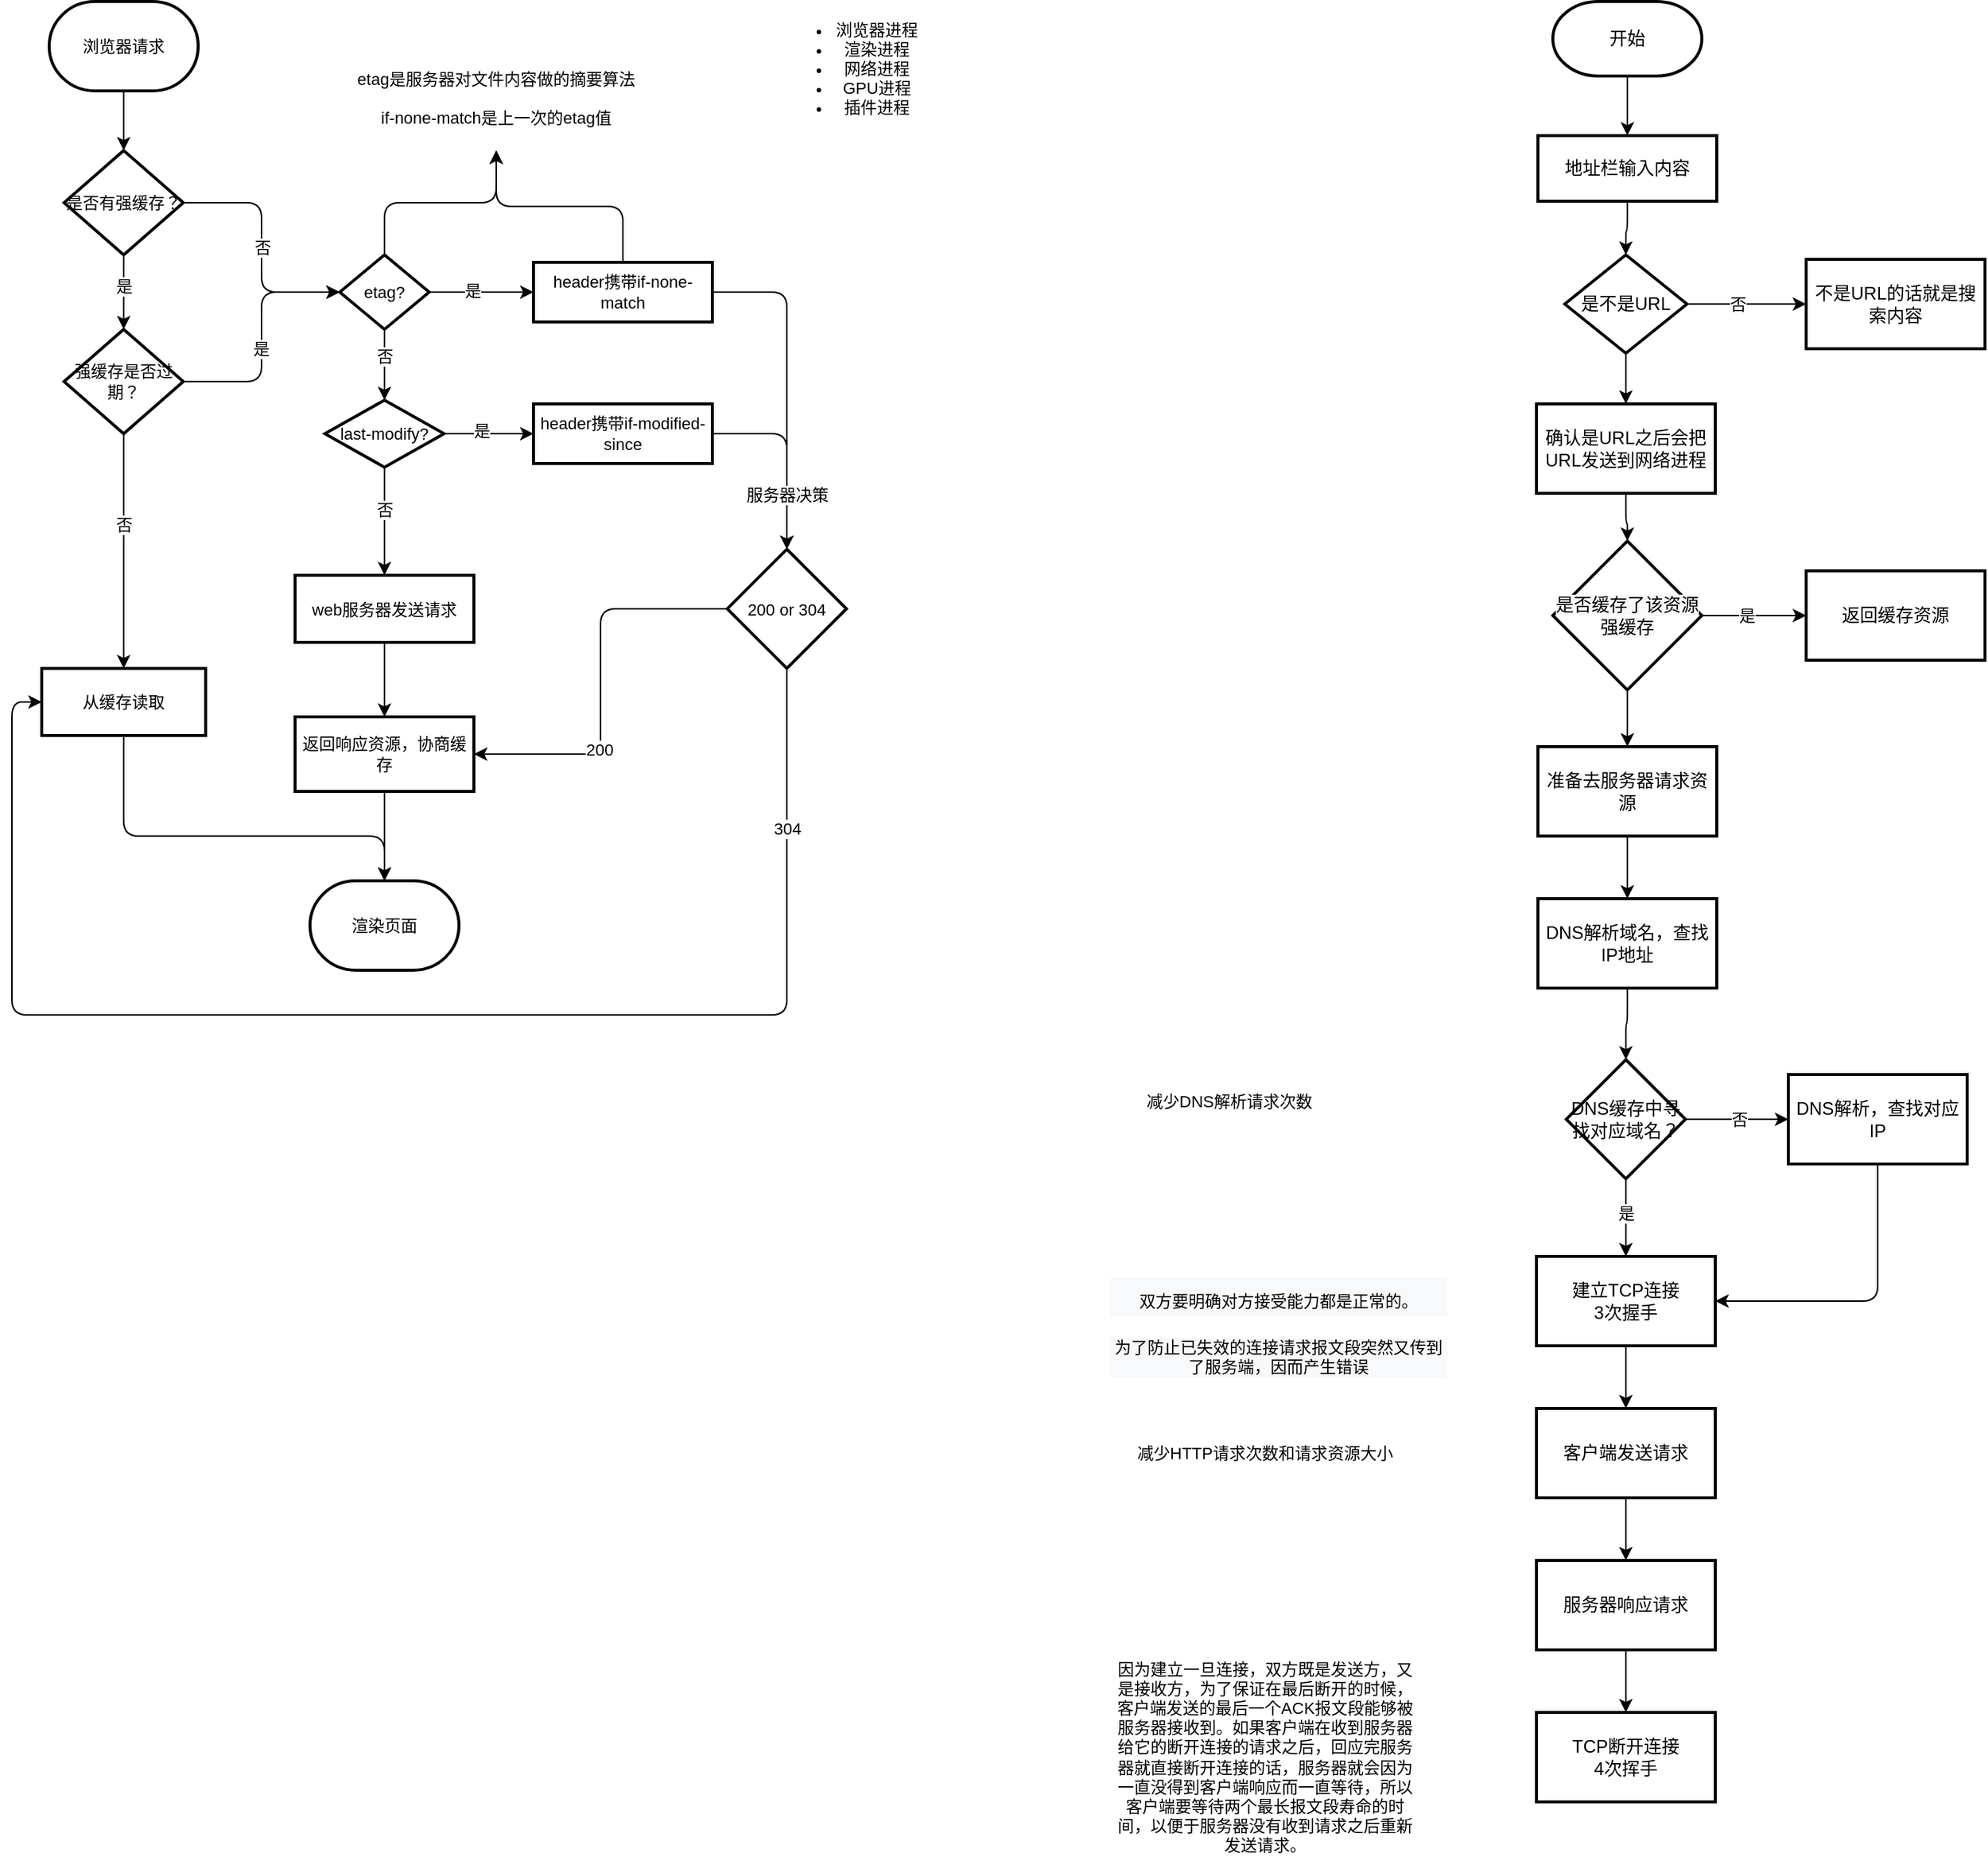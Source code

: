 <mxfile version="14.4.6" type="github">
  <diagram id="C5RBs43oDa-KdzZeNtuy" name="Page-1">
    <mxGraphModel dx="1650" dy="540" grid="1" gridSize="6" guides="1" tooltips="1" connect="1" arrows="1" fold="1" page="1" pageScale="1" pageWidth="827" pageHeight="1169" background="none" math="0" shadow="0">
      <root>
        <mxCell id="WIyWlLk6GJQsqaUBKTNV-0" />
        <mxCell id="WIyWlLk6GJQsqaUBKTNV-1" parent="WIyWlLk6GJQsqaUBKTNV-0" />
        <mxCell id="AT0RoLJ10cqplEt6n9_Q-3" value="" style="edgeStyle=orthogonalEdgeStyle;rounded=0;orthogonalLoop=1;jettySize=auto;html=1;" edge="1" parent="WIyWlLk6GJQsqaUBKTNV-1" source="AT0RoLJ10cqplEt6n9_Q-1" target="AT0RoLJ10cqplEt6n9_Q-2">
          <mxGeometry relative="1" as="geometry" />
        </mxCell>
        <mxCell id="AT0RoLJ10cqplEt6n9_Q-1" value="开始" style="strokeWidth=2;html=1;shape=mxgraph.flowchart.terminator;whiteSpace=wrap;" vertex="1" parent="WIyWlLk6GJQsqaUBKTNV-1">
          <mxGeometry x="364" y="10" width="100" height="50" as="geometry" />
        </mxCell>
        <mxCell id="AT0RoLJ10cqplEt6n9_Q-5" value="" style="edgeStyle=orthogonalEdgeStyle;rounded=1;orthogonalLoop=1;jettySize=auto;html=1;" edge="1" parent="WIyWlLk6GJQsqaUBKTNV-1" source="AT0RoLJ10cqplEt6n9_Q-2" target="AT0RoLJ10cqplEt6n9_Q-4">
          <mxGeometry relative="1" as="geometry" />
        </mxCell>
        <mxCell id="AT0RoLJ10cqplEt6n9_Q-2" value="地址栏输入内容" style="whiteSpace=wrap;html=1;strokeWidth=2;" vertex="1" parent="WIyWlLk6GJQsqaUBKTNV-1">
          <mxGeometry x="354" y="100" width="120" height="44" as="geometry" />
        </mxCell>
        <mxCell id="AT0RoLJ10cqplEt6n9_Q-7" value="" style="edgeStyle=orthogonalEdgeStyle;rounded=0;orthogonalLoop=1;jettySize=auto;html=1;" edge="1" parent="WIyWlLk6GJQsqaUBKTNV-1" source="AT0RoLJ10cqplEt6n9_Q-4" target="AT0RoLJ10cqplEt6n9_Q-6">
          <mxGeometry relative="1" as="geometry" />
        </mxCell>
        <mxCell id="AT0RoLJ10cqplEt6n9_Q-8" value="否" style="edgeLabel;html=1;align=center;verticalAlign=middle;resizable=0;points=[];fontSize=11;horizontal=1;" vertex="1" connectable="0" parent="AT0RoLJ10cqplEt6n9_Q-7">
          <mxGeometry x="-0.1" y="-2" relative="1" as="geometry">
            <mxPoint x="-2" y="-2" as="offset" />
          </mxGeometry>
        </mxCell>
        <mxCell id="AT0RoLJ10cqplEt6n9_Q-10" value="" style="edgeStyle=orthogonalEdgeStyle;rounded=0;orthogonalLoop=1;jettySize=auto;html=1;" edge="1" parent="WIyWlLk6GJQsqaUBKTNV-1" source="AT0RoLJ10cqplEt6n9_Q-4" target="AT0RoLJ10cqplEt6n9_Q-9">
          <mxGeometry relative="1" as="geometry" />
        </mxCell>
        <mxCell id="AT0RoLJ10cqplEt6n9_Q-4" value="是不是URL" style="rhombus;whiteSpace=wrap;html=1;strokeWidth=2;" vertex="1" parent="WIyWlLk6GJQsqaUBKTNV-1">
          <mxGeometry x="372" y="180" width="82" height="66" as="geometry" />
        </mxCell>
        <mxCell id="AT0RoLJ10cqplEt6n9_Q-6" value="不是URL的话就是搜索内容" style="whiteSpace=wrap;html=1;strokeWidth=2;" vertex="1" parent="WIyWlLk6GJQsqaUBKTNV-1">
          <mxGeometry x="534" y="183" width="120" height="60" as="geometry" />
        </mxCell>
        <mxCell id="AT0RoLJ10cqplEt6n9_Q-19" value="" style="edgeStyle=orthogonalEdgeStyle;rounded=1;orthogonalLoop=1;jettySize=auto;html=1;fontSize=11;" edge="1" parent="WIyWlLk6GJQsqaUBKTNV-1" source="AT0RoLJ10cqplEt6n9_Q-9" target="AT0RoLJ10cqplEt6n9_Q-18">
          <mxGeometry relative="1" as="geometry" />
        </mxCell>
        <mxCell id="AT0RoLJ10cqplEt6n9_Q-9" value="确认是URL之后会把URL发送到网络进程" style="whiteSpace=wrap;html=1;strokeWidth=2;" vertex="1" parent="WIyWlLk6GJQsqaUBKTNV-1">
          <mxGeometry x="353" y="280" width="120" height="60" as="geometry" />
        </mxCell>
        <mxCell id="AT0RoLJ10cqplEt6n9_Q-11" value="&lt;ul&gt;&lt;li&gt;浏览器进程&lt;/li&gt;&lt;li&gt;渲染进程&lt;/li&gt;&lt;li&gt;网络进程&lt;/li&gt;&lt;li&gt;GPU进程&lt;/li&gt;&lt;li&gt;插件进程&lt;/li&gt;&lt;/ul&gt;" style="text;html=1;align=center;verticalAlign=middle;resizable=0;points=[];autosize=1;fontSize=11;" vertex="1" parent="WIyWlLk6GJQsqaUBKTNV-1">
          <mxGeometry x="-170" y="10" width="120" height="90" as="geometry" />
        </mxCell>
        <mxCell id="AT0RoLJ10cqplEt6n9_Q-79" value="" style="edgeStyle=orthogonalEdgeStyle;rounded=1;orthogonalLoop=1;jettySize=auto;html=1;fontSize=11;" edge="1" parent="WIyWlLk6GJQsqaUBKTNV-1" source="AT0RoLJ10cqplEt6n9_Q-18" target="AT0RoLJ10cqplEt6n9_Q-78">
          <mxGeometry relative="1" as="geometry" />
        </mxCell>
        <mxCell id="AT0RoLJ10cqplEt6n9_Q-80" value="是" style="edgeLabel;html=1;align=center;verticalAlign=middle;resizable=0;points=[];fontSize=11;" vertex="1" connectable="0" parent="AT0RoLJ10cqplEt6n9_Q-79">
          <mxGeometry x="-0.158" relative="1" as="geometry">
            <mxPoint as="offset" />
          </mxGeometry>
        </mxCell>
        <mxCell id="AT0RoLJ10cqplEt6n9_Q-84" value="" style="edgeStyle=orthogonalEdgeStyle;rounded=1;orthogonalLoop=1;jettySize=auto;html=1;fontSize=11;" edge="1" parent="WIyWlLk6GJQsqaUBKTNV-1" source="AT0RoLJ10cqplEt6n9_Q-18" target="AT0RoLJ10cqplEt6n9_Q-83">
          <mxGeometry relative="1" as="geometry" />
        </mxCell>
        <mxCell id="AT0RoLJ10cqplEt6n9_Q-18" value="&lt;span style=&quot;color: rgb(0 , 0 , 0) ; font-family: &amp;#34;helvetica&amp;#34; ; font-size: 12px ; font-style: normal ; font-weight: 400 ; letter-spacing: normal ; text-align: center ; text-indent: 0px ; text-transform: none ; word-spacing: 0px ; background-color: rgb(248 , 249 , 250) ; display: inline ; float: none&quot;&gt;是否缓存了该资源&lt;br&gt;强缓存&lt;br&gt;&lt;/span&gt;" style="rhombus;whiteSpace=wrap;html=1;strokeWidth=2;aspect=fixed;" vertex="1" parent="WIyWlLk6GJQsqaUBKTNV-1">
          <mxGeometry x="364" y="372" width="100" height="100" as="geometry" />
        </mxCell>
        <mxCell id="AT0RoLJ10cqplEt6n9_Q-22" value="" style="edgeStyle=orthogonalEdgeStyle;rounded=1;orthogonalLoop=1;jettySize=auto;html=1;fontSize=11;" edge="1" parent="WIyWlLk6GJQsqaUBKTNV-1" source="AT0RoLJ10cqplEt6n9_Q-20" target="AT0RoLJ10cqplEt6n9_Q-21">
          <mxGeometry relative="1" as="geometry" />
        </mxCell>
        <mxCell id="AT0RoLJ10cqplEt6n9_Q-20" value="浏览器请求" style="strokeWidth=2;html=1;shape=mxgraph.flowchart.terminator;whiteSpace=wrap;fontSize=11;align=center;" vertex="1" parent="WIyWlLk6GJQsqaUBKTNV-1">
          <mxGeometry x="-645" y="10" width="100" height="60" as="geometry" />
        </mxCell>
        <mxCell id="AT0RoLJ10cqplEt6n9_Q-24" value="" style="edgeStyle=orthogonalEdgeStyle;rounded=1;orthogonalLoop=1;jettySize=auto;html=1;fontSize=11;" edge="1" parent="WIyWlLk6GJQsqaUBKTNV-1" source="AT0RoLJ10cqplEt6n9_Q-21" target="AT0RoLJ10cqplEt6n9_Q-23">
          <mxGeometry relative="1" as="geometry" />
        </mxCell>
        <mxCell id="AT0RoLJ10cqplEt6n9_Q-25" value="是" style="edgeLabel;html=1;align=center;verticalAlign=middle;resizable=0;points=[];fontSize=11;" vertex="1" connectable="0" parent="AT0RoLJ10cqplEt6n9_Q-24">
          <mxGeometry x="0.13" y="3" relative="1" as="geometry">
            <mxPoint x="-3" y="-7" as="offset" />
          </mxGeometry>
        </mxCell>
        <mxCell id="AT0RoLJ10cqplEt6n9_Q-29" value="否" style="edgeStyle=orthogonalEdgeStyle;rounded=1;orthogonalLoop=1;jettySize=auto;html=1;fontSize=11;" edge="1" parent="WIyWlLk6GJQsqaUBKTNV-1" source="AT0RoLJ10cqplEt6n9_Q-21" target="AT0RoLJ10cqplEt6n9_Q-28">
          <mxGeometry relative="1" as="geometry" />
        </mxCell>
        <mxCell id="AT0RoLJ10cqplEt6n9_Q-21" value="是否有强缓存？" style="rhombus;whiteSpace=wrap;html=1;fontSize=11;strokeWidth=2;" vertex="1" parent="WIyWlLk6GJQsqaUBKTNV-1">
          <mxGeometry x="-635" y="110" width="80" height="70" as="geometry" />
        </mxCell>
        <mxCell id="AT0RoLJ10cqplEt6n9_Q-32" style="edgeStyle=orthogonalEdgeStyle;rounded=1;orthogonalLoop=1;jettySize=auto;html=1;exitX=1;exitY=0.5;exitDx=0;exitDy=0;entryX=0;entryY=0.5;entryDx=0;entryDy=0;fontSize=11;" edge="1" parent="WIyWlLk6GJQsqaUBKTNV-1" source="AT0RoLJ10cqplEt6n9_Q-23" target="AT0RoLJ10cqplEt6n9_Q-28">
          <mxGeometry relative="1" as="geometry" />
        </mxCell>
        <mxCell id="AT0RoLJ10cqplEt6n9_Q-33" value="是" style="edgeLabel;html=1;align=center;verticalAlign=middle;resizable=0;points=[];fontSize=11;" vertex="1" connectable="0" parent="AT0RoLJ10cqplEt6n9_Q-32">
          <mxGeometry x="-0.25" y="1" relative="1" as="geometry">
            <mxPoint y="-12.28" as="offset" />
          </mxGeometry>
        </mxCell>
        <mxCell id="AT0RoLJ10cqplEt6n9_Q-35" value="" style="edgeStyle=orthogonalEdgeStyle;rounded=1;orthogonalLoop=1;jettySize=auto;html=1;fontSize=11;" edge="1" parent="WIyWlLk6GJQsqaUBKTNV-1" source="AT0RoLJ10cqplEt6n9_Q-23" target="AT0RoLJ10cqplEt6n9_Q-34">
          <mxGeometry relative="1" as="geometry" />
        </mxCell>
        <mxCell id="AT0RoLJ10cqplEt6n9_Q-36" value="否" style="edgeLabel;html=1;align=center;verticalAlign=middle;resizable=0;points=[];fontSize=11;" vertex="1" connectable="0" parent="AT0RoLJ10cqplEt6n9_Q-35">
          <mxGeometry x="-0.249" relative="1" as="geometry">
            <mxPoint y="1.6" as="offset" />
          </mxGeometry>
        </mxCell>
        <mxCell id="AT0RoLJ10cqplEt6n9_Q-23" value="强缓存是否过期？" style="rhombus;whiteSpace=wrap;html=1;fontSize=11;strokeWidth=2;" vertex="1" parent="WIyWlLk6GJQsqaUBKTNV-1">
          <mxGeometry x="-635" y="230" width="80" height="70" as="geometry" />
        </mxCell>
        <mxCell id="AT0RoLJ10cqplEt6n9_Q-39" value="" style="edgeStyle=orthogonalEdgeStyle;rounded=1;orthogonalLoop=1;jettySize=auto;html=1;fontSize=11;" edge="1" parent="WIyWlLk6GJQsqaUBKTNV-1" source="AT0RoLJ10cqplEt6n9_Q-28" target="AT0RoLJ10cqplEt6n9_Q-38">
          <mxGeometry relative="1" as="geometry" />
        </mxCell>
        <mxCell id="AT0RoLJ10cqplEt6n9_Q-47" value="是" style="edgeLabel;html=1;align=center;verticalAlign=middle;resizable=0;points=[];fontSize=11;" vertex="1" connectable="0" parent="AT0RoLJ10cqplEt6n9_Q-39">
          <mxGeometry x="-0.08" y="-1" relative="1" as="geometry">
            <mxPoint x="-3" y="-2" as="offset" />
          </mxGeometry>
        </mxCell>
        <mxCell id="AT0RoLJ10cqplEt6n9_Q-49" value="" style="edgeStyle=orthogonalEdgeStyle;rounded=1;orthogonalLoop=1;jettySize=auto;html=1;fontSize=11;" edge="1" parent="WIyWlLk6GJQsqaUBKTNV-1" source="AT0RoLJ10cqplEt6n9_Q-28" target="AT0RoLJ10cqplEt6n9_Q-48">
          <mxGeometry relative="1" as="geometry" />
        </mxCell>
        <mxCell id="AT0RoLJ10cqplEt6n9_Q-50" value="否" style="edgeLabel;html=1;align=center;verticalAlign=middle;resizable=0;points=[];fontSize=11;" vertex="1" connectable="0" parent="AT0RoLJ10cqplEt6n9_Q-49">
          <mxGeometry x="-0.51" y="1" relative="1" as="geometry">
            <mxPoint x="-1" y="6" as="offset" />
          </mxGeometry>
        </mxCell>
        <mxCell id="AT0RoLJ10cqplEt6n9_Q-53" style="edgeStyle=orthogonalEdgeStyle;rounded=1;orthogonalLoop=1;jettySize=auto;html=1;exitX=0.5;exitY=0;exitDx=0;exitDy=0;entryX=0.5;entryY=1;entryDx=0;entryDy=0;fontSize=11;" edge="1" parent="WIyWlLk6GJQsqaUBKTNV-1" source="AT0RoLJ10cqplEt6n9_Q-28" target="AT0RoLJ10cqplEt6n9_Q-46">
          <mxGeometry relative="1" as="geometry" />
        </mxCell>
        <mxCell id="AT0RoLJ10cqplEt6n9_Q-28" value="etag?" style="rhombus;whiteSpace=wrap;html=1;fontSize=11;strokeWidth=2;" vertex="1" parent="WIyWlLk6GJQsqaUBKTNV-1">
          <mxGeometry x="-450" y="180" width="60" height="50" as="geometry" />
        </mxCell>
        <mxCell id="AT0RoLJ10cqplEt6n9_Q-76" style="edgeStyle=orthogonalEdgeStyle;rounded=1;orthogonalLoop=1;jettySize=auto;html=1;exitX=0.5;exitY=1;exitDx=0;exitDy=0;entryX=0.5;entryY=0;entryDx=0;entryDy=0;entryPerimeter=0;fontSize=11;" edge="1" parent="WIyWlLk6GJQsqaUBKTNV-1" source="AT0RoLJ10cqplEt6n9_Q-34" target="AT0RoLJ10cqplEt6n9_Q-37">
          <mxGeometry relative="1" as="geometry">
            <Array as="points">
              <mxPoint x="-595" y="570" />
              <mxPoint x="-420" y="570" />
            </Array>
          </mxGeometry>
        </mxCell>
        <mxCell id="AT0RoLJ10cqplEt6n9_Q-34" value="从缓存读取" style="whiteSpace=wrap;html=1;fontSize=11;strokeWidth=2;" vertex="1" parent="WIyWlLk6GJQsqaUBKTNV-1">
          <mxGeometry x="-650" y="457.5" width="110" height="45" as="geometry" />
        </mxCell>
        <mxCell id="AT0RoLJ10cqplEt6n9_Q-37" value="渲染页面" style="strokeWidth=2;html=1;shape=mxgraph.flowchart.terminator;whiteSpace=wrap;fontSize=11;align=center;" vertex="1" parent="WIyWlLk6GJQsqaUBKTNV-1">
          <mxGeometry x="-470" y="600" width="100" height="60" as="geometry" />
        </mxCell>
        <mxCell id="AT0RoLJ10cqplEt6n9_Q-55" style="edgeStyle=orthogonalEdgeStyle;rounded=1;orthogonalLoop=1;jettySize=auto;html=1;exitX=0.5;exitY=0;exitDx=0;exitDy=0;entryX=0.5;entryY=1;entryDx=0;entryDy=0;fontSize=11;" edge="1" parent="WIyWlLk6GJQsqaUBKTNV-1" source="AT0RoLJ10cqplEt6n9_Q-38" target="AT0RoLJ10cqplEt6n9_Q-46">
          <mxGeometry relative="1" as="geometry" />
        </mxCell>
        <mxCell id="AT0RoLJ10cqplEt6n9_Q-66" value="" style="edgeStyle=orthogonalEdgeStyle;rounded=1;orthogonalLoop=1;jettySize=auto;html=1;fontSize=11;" edge="1" parent="WIyWlLk6GJQsqaUBKTNV-1" source="AT0RoLJ10cqplEt6n9_Q-38" target="AT0RoLJ10cqplEt6n9_Q-65">
          <mxGeometry relative="1" as="geometry" />
        </mxCell>
        <mxCell id="AT0RoLJ10cqplEt6n9_Q-38" value="header携带if-none-match" style="whiteSpace=wrap;html=1;fontSize=11;strokeWidth=2;" vertex="1" parent="WIyWlLk6GJQsqaUBKTNV-1">
          <mxGeometry x="-320" y="185" width="120" height="40" as="geometry" />
        </mxCell>
        <mxCell id="AT0RoLJ10cqplEt6n9_Q-46" value="etag是服务器对文件内容做的摘要算法&lt;br&gt;&lt;br&gt;if-none-match是上一次的etag值" style="text;html=1;strokeColor=none;fillColor=none;align=center;verticalAlign=middle;whiteSpace=wrap;rounded=0;fontSize=11;" vertex="1" parent="WIyWlLk6GJQsqaUBKTNV-1">
          <mxGeometry x="-460" y="40" width="230" height="70" as="geometry" />
        </mxCell>
        <mxCell id="AT0RoLJ10cqplEt6n9_Q-52" value="" style="edgeStyle=orthogonalEdgeStyle;rounded=1;orthogonalLoop=1;jettySize=auto;html=1;fontSize=11;" edge="1" parent="WIyWlLk6GJQsqaUBKTNV-1" source="AT0RoLJ10cqplEt6n9_Q-48" target="AT0RoLJ10cqplEt6n9_Q-51">
          <mxGeometry relative="1" as="geometry" />
        </mxCell>
        <mxCell id="AT0RoLJ10cqplEt6n9_Q-57" value="是" style="edgeLabel;html=1;align=center;verticalAlign=middle;resizable=0;points=[];fontSize=11;" vertex="1" connectable="0" parent="AT0RoLJ10cqplEt6n9_Q-52">
          <mxGeometry x="-0.187" y="3" relative="1" as="geometry">
            <mxPoint y="1" as="offset" />
          </mxGeometry>
        </mxCell>
        <mxCell id="AT0RoLJ10cqplEt6n9_Q-61" value="" style="edgeStyle=orthogonalEdgeStyle;rounded=1;orthogonalLoop=1;jettySize=auto;html=1;fontSize=11;" edge="1" parent="WIyWlLk6GJQsqaUBKTNV-1" source="AT0RoLJ10cqplEt6n9_Q-48" target="AT0RoLJ10cqplEt6n9_Q-60">
          <mxGeometry relative="1" as="geometry" />
        </mxCell>
        <mxCell id="AT0RoLJ10cqplEt6n9_Q-62" value="否" style="edgeLabel;html=1;align=center;verticalAlign=middle;resizable=0;points=[];fontSize=11;" vertex="1" connectable="0" parent="AT0RoLJ10cqplEt6n9_Q-61">
          <mxGeometry x="-0.214" y="-1" relative="1" as="geometry">
            <mxPoint x="1" as="offset" />
          </mxGeometry>
        </mxCell>
        <mxCell id="AT0RoLJ10cqplEt6n9_Q-48" value="last-modify?" style="rhombus;whiteSpace=wrap;html=1;fontSize=11;strokeWidth=2;" vertex="1" parent="WIyWlLk6GJQsqaUBKTNV-1">
          <mxGeometry x="-460" y="277.5" width="80" height="45" as="geometry" />
        </mxCell>
        <mxCell id="AT0RoLJ10cqplEt6n9_Q-70" style="edgeStyle=orthogonalEdgeStyle;rounded=1;orthogonalLoop=1;jettySize=auto;html=1;exitX=1;exitY=0.5;exitDx=0;exitDy=0;fontSize=11;entryX=0.5;entryY=0;entryDx=0;entryDy=0;" edge="1" parent="WIyWlLk6GJQsqaUBKTNV-1" source="AT0RoLJ10cqplEt6n9_Q-51" target="AT0RoLJ10cqplEt6n9_Q-65">
          <mxGeometry relative="1" as="geometry">
            <mxPoint x="-120" y="299.8" as="targetPoint" />
          </mxGeometry>
        </mxCell>
        <mxCell id="AT0RoLJ10cqplEt6n9_Q-71" value="&lt;span style=&quot;background-color: rgb(248 , 249 , 250)&quot;&gt;服务器决策&lt;/span&gt;" style="edgeLabel;html=1;align=center;verticalAlign=middle;resizable=0;points=[];fontSize=11;" vertex="1" connectable="0" parent="AT0RoLJ10cqplEt6n9_Q-70">
          <mxGeometry x="0.43" relative="1" as="geometry">
            <mxPoint as="offset" />
          </mxGeometry>
        </mxCell>
        <mxCell id="AT0RoLJ10cqplEt6n9_Q-51" value="header携带if-modified-since" style="whiteSpace=wrap;html=1;fontSize=11;strokeWidth=2;" vertex="1" parent="WIyWlLk6GJQsqaUBKTNV-1">
          <mxGeometry x="-320" y="280" width="120" height="40" as="geometry" />
        </mxCell>
        <mxCell id="AT0RoLJ10cqplEt6n9_Q-64" value="" style="edgeStyle=orthogonalEdgeStyle;rounded=1;orthogonalLoop=1;jettySize=auto;html=1;fontSize=11;" edge="1" parent="WIyWlLk6GJQsqaUBKTNV-1" source="AT0RoLJ10cqplEt6n9_Q-60" target="AT0RoLJ10cqplEt6n9_Q-63">
          <mxGeometry relative="1" as="geometry" />
        </mxCell>
        <mxCell id="AT0RoLJ10cqplEt6n9_Q-60" value="web服务器发送请求" style="whiteSpace=wrap;html=1;fontSize=11;strokeWidth=2;" vertex="1" parent="WIyWlLk6GJQsqaUBKTNV-1">
          <mxGeometry x="-480" y="395" width="120" height="45" as="geometry" />
        </mxCell>
        <mxCell id="AT0RoLJ10cqplEt6n9_Q-74" style="edgeStyle=orthogonalEdgeStyle;rounded=1;orthogonalLoop=1;jettySize=auto;html=1;exitX=0.5;exitY=1;exitDx=0;exitDy=0;fontSize=11;" edge="1" parent="WIyWlLk6GJQsqaUBKTNV-1" source="AT0RoLJ10cqplEt6n9_Q-63" target="AT0RoLJ10cqplEt6n9_Q-37">
          <mxGeometry relative="1" as="geometry" />
        </mxCell>
        <mxCell id="AT0RoLJ10cqplEt6n9_Q-63" value="返回响应资源，协商缓存" style="whiteSpace=wrap;html=1;fontSize=11;strokeWidth=2;" vertex="1" parent="WIyWlLk6GJQsqaUBKTNV-1">
          <mxGeometry x="-480" y="490" width="120" height="50" as="geometry" />
        </mxCell>
        <mxCell id="AT0RoLJ10cqplEt6n9_Q-72" style="edgeStyle=orthogonalEdgeStyle;rounded=1;orthogonalLoop=1;jettySize=auto;html=1;exitX=0;exitY=0.5;exitDx=0;exitDy=0;entryX=1;entryY=0.5;entryDx=0;entryDy=0;fontSize=11;" edge="1" parent="WIyWlLk6GJQsqaUBKTNV-1" source="AT0RoLJ10cqplEt6n9_Q-65" target="AT0RoLJ10cqplEt6n9_Q-63">
          <mxGeometry relative="1" as="geometry" />
        </mxCell>
        <mxCell id="AT0RoLJ10cqplEt6n9_Q-73" value="200" style="edgeLabel;html=1;align=center;verticalAlign=middle;resizable=0;points=[];fontSize=11;" vertex="1" connectable="0" parent="AT0RoLJ10cqplEt6n9_Q-72">
          <mxGeometry x="0.34" y="-1" relative="1" as="geometry">
            <mxPoint as="offset" />
          </mxGeometry>
        </mxCell>
        <mxCell id="AT0RoLJ10cqplEt6n9_Q-75" style="edgeStyle=orthogonalEdgeStyle;rounded=1;orthogonalLoop=1;jettySize=auto;html=1;exitX=0.5;exitY=1;exitDx=0;exitDy=0;entryX=0;entryY=0.5;entryDx=0;entryDy=0;fontSize=11;" edge="1" parent="WIyWlLk6GJQsqaUBKTNV-1" source="AT0RoLJ10cqplEt6n9_Q-65" target="AT0RoLJ10cqplEt6n9_Q-34">
          <mxGeometry relative="1" as="geometry">
            <Array as="points">
              <mxPoint x="-150" y="690" />
              <mxPoint x="-670" y="690" />
              <mxPoint x="-670" y="480" />
            </Array>
          </mxGeometry>
        </mxCell>
        <mxCell id="AT0RoLJ10cqplEt6n9_Q-77" value="304" style="edgeLabel;html=1;align=center;verticalAlign=middle;resizable=0;points=[];fontSize=11;" vertex="1" connectable="0" parent="AT0RoLJ10cqplEt6n9_Q-75">
          <mxGeometry x="-0.782" relative="1" as="geometry">
            <mxPoint as="offset" />
          </mxGeometry>
        </mxCell>
        <mxCell id="AT0RoLJ10cqplEt6n9_Q-65" value="200 or 304" style="rhombus;whiteSpace=wrap;html=1;fontSize=11;strokeWidth=2;" vertex="1" parent="WIyWlLk6GJQsqaUBKTNV-1">
          <mxGeometry x="-190" y="377.5" width="80" height="80" as="geometry" />
        </mxCell>
        <mxCell id="AT0RoLJ10cqplEt6n9_Q-78" value="返回缓存资源" style="whiteSpace=wrap;html=1;strokeWidth=2;" vertex="1" parent="WIyWlLk6GJQsqaUBKTNV-1">
          <mxGeometry x="534" y="392" width="120" height="60" as="geometry" />
        </mxCell>
        <mxCell id="AT0RoLJ10cqplEt6n9_Q-86" value="" style="edgeStyle=orthogonalEdgeStyle;rounded=1;orthogonalLoop=1;jettySize=auto;html=1;fontSize=11;" edge="1" parent="WIyWlLk6GJQsqaUBKTNV-1" source="AT0RoLJ10cqplEt6n9_Q-83" target="AT0RoLJ10cqplEt6n9_Q-85">
          <mxGeometry relative="1" as="geometry" />
        </mxCell>
        <mxCell id="AT0RoLJ10cqplEt6n9_Q-83" value="准备去服务器请求资源" style="whiteSpace=wrap;html=1;strokeWidth=2;" vertex="1" parent="WIyWlLk6GJQsqaUBKTNV-1">
          <mxGeometry x="354" y="510" width="120" height="60" as="geometry" />
        </mxCell>
        <mxCell id="AT0RoLJ10cqplEt6n9_Q-88" value="" style="edgeStyle=orthogonalEdgeStyle;rounded=1;orthogonalLoop=1;jettySize=auto;html=1;fontSize=11;" edge="1" parent="WIyWlLk6GJQsqaUBKTNV-1" source="AT0RoLJ10cqplEt6n9_Q-85" target="AT0RoLJ10cqplEt6n9_Q-87">
          <mxGeometry relative="1" as="geometry" />
        </mxCell>
        <mxCell id="AT0RoLJ10cqplEt6n9_Q-85" value="DNS解析域名，查找IP地址" style="whiteSpace=wrap;html=1;strokeWidth=2;" vertex="1" parent="WIyWlLk6GJQsqaUBKTNV-1">
          <mxGeometry x="354" y="612" width="120" height="60" as="geometry" />
        </mxCell>
        <mxCell id="AT0RoLJ10cqplEt6n9_Q-90" value="" style="edgeStyle=orthogonalEdgeStyle;rounded=1;orthogonalLoop=1;jettySize=auto;html=1;fontSize=11;" edge="1" parent="WIyWlLk6GJQsqaUBKTNV-1" source="AT0RoLJ10cqplEt6n9_Q-87" target="AT0RoLJ10cqplEt6n9_Q-89">
          <mxGeometry relative="1" as="geometry" />
        </mxCell>
        <mxCell id="AT0RoLJ10cqplEt6n9_Q-91" value="是" style="edgeLabel;html=1;align=center;verticalAlign=middle;resizable=0;points=[];fontSize=11;" vertex="1" connectable="0" parent="AT0RoLJ10cqplEt6n9_Q-90">
          <mxGeometry x="-0.111" relative="1" as="geometry">
            <mxPoint as="offset" />
          </mxGeometry>
        </mxCell>
        <mxCell id="AT0RoLJ10cqplEt6n9_Q-93" value="" style="edgeStyle=orthogonalEdgeStyle;rounded=1;orthogonalLoop=1;jettySize=auto;html=1;fontSize=11;" edge="1" parent="WIyWlLk6GJQsqaUBKTNV-1" source="AT0RoLJ10cqplEt6n9_Q-87" target="AT0RoLJ10cqplEt6n9_Q-92">
          <mxGeometry relative="1" as="geometry" />
        </mxCell>
        <mxCell id="AT0RoLJ10cqplEt6n9_Q-95" value="否" style="edgeLabel;html=1;align=center;verticalAlign=middle;resizable=0;points=[];fontSize=11;" vertex="1" connectable="0" parent="AT0RoLJ10cqplEt6n9_Q-93">
          <mxGeometry x="0.03" relative="1" as="geometry">
            <mxPoint as="offset" />
          </mxGeometry>
        </mxCell>
        <mxCell id="AT0RoLJ10cqplEt6n9_Q-87" value="DNS缓存中寻找对应域名？" style="rhombus;whiteSpace=wrap;html=1;strokeWidth=2;" vertex="1" parent="WIyWlLk6GJQsqaUBKTNV-1">
          <mxGeometry x="373" y="720" width="80" height="80" as="geometry" />
        </mxCell>
        <mxCell id="AT0RoLJ10cqplEt6n9_Q-100" value="" style="edgeStyle=orthogonalEdgeStyle;rounded=1;orthogonalLoop=1;jettySize=auto;html=1;fontSize=11;" edge="1" parent="WIyWlLk6GJQsqaUBKTNV-1" source="AT0RoLJ10cqplEt6n9_Q-89" target="AT0RoLJ10cqplEt6n9_Q-99">
          <mxGeometry relative="1" as="geometry" />
        </mxCell>
        <mxCell id="AT0RoLJ10cqplEt6n9_Q-89" value="建立TCP连接&lt;br&gt;3次握手" style="whiteSpace=wrap;html=1;strokeWidth=2;" vertex="1" parent="WIyWlLk6GJQsqaUBKTNV-1">
          <mxGeometry x="353" y="852" width="120" height="60" as="geometry" />
        </mxCell>
        <mxCell id="AT0RoLJ10cqplEt6n9_Q-94" style="edgeStyle=orthogonalEdgeStyle;rounded=1;orthogonalLoop=1;jettySize=auto;html=1;exitX=0.5;exitY=1;exitDx=0;exitDy=0;entryX=1;entryY=0.5;entryDx=0;entryDy=0;fontSize=11;" edge="1" parent="WIyWlLk6GJQsqaUBKTNV-1" source="AT0RoLJ10cqplEt6n9_Q-92" target="AT0RoLJ10cqplEt6n9_Q-89">
          <mxGeometry relative="1" as="geometry" />
        </mxCell>
        <mxCell id="AT0RoLJ10cqplEt6n9_Q-92" value="DNS解析，查找对应IP" style="whiteSpace=wrap;html=1;strokeWidth=2;" vertex="1" parent="WIyWlLk6GJQsqaUBKTNV-1">
          <mxGeometry x="522" y="730" width="120" height="60" as="geometry" />
        </mxCell>
        <mxCell id="AT0RoLJ10cqplEt6n9_Q-96" value="减少DNS解析请求次数" style="text;html=1;strokeColor=none;fillColor=none;align=center;verticalAlign=middle;whiteSpace=wrap;rounded=0;fontSize=11;" vertex="1" parent="WIyWlLk6GJQsqaUBKTNV-1">
          <mxGeometry x="66" y="706" width="162" height="84" as="geometry" />
        </mxCell>
        <mxCell id="AT0RoLJ10cqplEt6n9_Q-102" value="" style="edgeStyle=orthogonalEdgeStyle;rounded=1;orthogonalLoop=1;jettySize=auto;html=1;fontSize=11;" edge="1" parent="WIyWlLk6GJQsqaUBKTNV-1" source="AT0RoLJ10cqplEt6n9_Q-99" target="AT0RoLJ10cqplEt6n9_Q-101">
          <mxGeometry relative="1" as="geometry" />
        </mxCell>
        <mxCell id="AT0RoLJ10cqplEt6n9_Q-99" value="客户端发送请求" style="whiteSpace=wrap;html=1;strokeWidth=2;" vertex="1" parent="WIyWlLk6GJQsqaUBKTNV-1">
          <mxGeometry x="353" y="954" width="120" height="60" as="geometry" />
        </mxCell>
        <mxCell id="AT0RoLJ10cqplEt6n9_Q-106" value="" style="edgeStyle=orthogonalEdgeStyle;rounded=1;orthogonalLoop=1;jettySize=auto;html=1;fontSize=11;" edge="1" parent="WIyWlLk6GJQsqaUBKTNV-1" source="AT0RoLJ10cqplEt6n9_Q-101" target="AT0RoLJ10cqplEt6n9_Q-105">
          <mxGeometry relative="1" as="geometry" />
        </mxCell>
        <mxCell id="AT0RoLJ10cqplEt6n9_Q-101" value="服务器响应请求" style="whiteSpace=wrap;html=1;strokeWidth=2;" vertex="1" parent="WIyWlLk6GJQsqaUBKTNV-1">
          <mxGeometry x="353" y="1056" width="120" height="60" as="geometry" />
        </mxCell>
        <mxCell id="AT0RoLJ10cqplEt6n9_Q-103" value="&lt;h1 style=&quot;color: rgb(0 , 0 , 0) ; font-family: &amp;#34;helvetica&amp;#34; ; font-style: normal ; letter-spacing: normal ; text-align: center ; text-indent: 0px ; text-transform: none ; word-spacing: 0px ; background-color: rgb(248 , 249 , 250)&quot;&gt;&lt;span style=&quot;font-size: 11px ; font-weight: 400&quot;&gt;双方要明确对方接受能力都是正常的。&lt;/span&gt;&lt;br&gt;&lt;/h1&gt;&lt;p style=&quot;color: rgb(0 , 0 , 0) ; font-family: &amp;#34;helvetica&amp;#34; ; font-size: 11px ; font-style: normal ; font-weight: 400 ; letter-spacing: normal ; text-align: center ; text-indent: 0px ; text-transform: none ; word-spacing: 0px ; background-color: rgb(248 , 249 , 250)&quot;&gt;为了防止已失效的连接请求报文段突然又传到了服务端，因而产生错误&lt;/p&gt;" style="text;html=1;strokeColor=none;fillColor=none;align=center;verticalAlign=middle;whiteSpace=wrap;rounded=0;fontSize=11;" vertex="1" parent="WIyWlLk6GJQsqaUBKTNV-1">
          <mxGeometry x="66" y="852" width="228" height="90" as="geometry" />
        </mxCell>
        <mxCell id="AT0RoLJ10cqplEt6n9_Q-104" value="减少HTTP请求次数和请求资源大小" style="text;html=1;strokeColor=none;fillColor=none;align=center;verticalAlign=middle;whiteSpace=wrap;rounded=0;fontSize=11;" vertex="1" parent="WIyWlLk6GJQsqaUBKTNV-1">
          <mxGeometry x="66" y="974" width="210" height="20" as="geometry" />
        </mxCell>
        <mxCell id="AT0RoLJ10cqplEt6n9_Q-105" value="TCP断开连接&lt;br&gt;4次挥手" style="whiteSpace=wrap;html=1;strokeWidth=2;" vertex="1" parent="WIyWlLk6GJQsqaUBKTNV-1">
          <mxGeometry x="353" y="1158" width="120" height="60" as="geometry" />
        </mxCell>
        <mxCell id="AT0RoLJ10cqplEt6n9_Q-108" value="&lt;div&gt;&lt;div&gt;因为建立一旦连接，双方既是发送方，又是接收方，为了保证在最后断开的时候，客户端发送的最后一个ACK报文段能够被服务器接收到。如果客户端在收到服务器给它的断开连接的请求之后，回应完服务器就直接断开连接的话，服务器就会因为一直没得到客户端响应而一直等待，所以客户端要等待两个最长报文段寿命的时间，以便于服务器没有收到请求之后重新发送请求。&lt;/div&gt;&lt;/div&gt;" style="text;html=1;strokeColor=none;fillColor=none;align=center;verticalAlign=middle;whiteSpace=wrap;rounded=0;fontSize=11;" vertex="1" parent="WIyWlLk6GJQsqaUBKTNV-1">
          <mxGeometry x="69" y="1143" width="204" height="90" as="geometry" />
        </mxCell>
      </root>
    </mxGraphModel>
  </diagram>
</mxfile>

